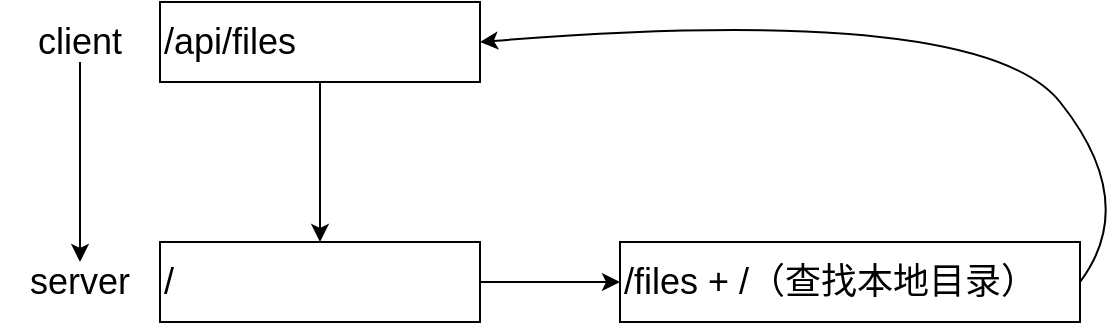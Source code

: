 <mxfile version="10.6.5" type="github"><diagram id="oOURGUlPeluFAqQ77B5c" name="Page-1"><mxGraphModel dx="1394" dy="725" grid="1" gridSize="10" guides="1" tooltips="1" connect="1" arrows="1" fold="1" page="1" pageScale="1" pageWidth="827" pageHeight="1169" math="0" shadow="0"><root><mxCell id="0"/><mxCell id="1" parent="0"/><mxCell id="LgOTsJmbQsAxZY81odvX-3" value="" style="edgeStyle=orthogonalEdgeStyle;rounded=0;orthogonalLoop=1;jettySize=auto;html=1;fontSize=18;" edge="1" parent="1" source="LgOTsJmbQsAxZY81odvX-1" target="LgOTsJmbQsAxZY81odvX-2"><mxGeometry relative="1" as="geometry"/></mxCell><mxCell id="LgOTsJmbQsAxZY81odvX-1" value="&lt;span style=&quot;font-size: 18px;&quot;&gt;/api/files&lt;/span&gt;" style="text;html=1;align=left;verticalAlign=middle;whiteSpace=wrap;rounded=0;fontSize=18;strokeColor=#000000;" vertex="1" parent="1"><mxGeometry x="160" y="170" width="160" height="40" as="geometry"/></mxCell><mxCell id="LgOTsJmbQsAxZY81odvX-8" value="" style="edgeStyle=orthogonalEdgeStyle;rounded=0;orthogonalLoop=1;jettySize=auto;html=1;fontSize=18;" edge="1" parent="1" source="LgOTsJmbQsAxZY81odvX-2" target="LgOTsJmbQsAxZY81odvX-7"><mxGeometry relative="1" as="geometry"/></mxCell><mxCell id="LgOTsJmbQsAxZY81odvX-2" value="&lt;span style=&quot;font-size: 18px&quot;&gt;/&lt;/span&gt;" style="text;html=1;align=left;verticalAlign=middle;whiteSpace=wrap;rounded=0;fontSize=18;strokeColor=#000000;" vertex="1" parent="1"><mxGeometry x="160" y="290" width="160" height="40" as="geometry"/></mxCell><mxCell id="LgOTsJmbQsAxZY81odvX-7" value="&lt;span style=&quot;font-size: 18px&quot;&gt;/files + /（查找本地目录）&lt;/span&gt;" style="text;html=1;align=left;verticalAlign=middle;whiteSpace=wrap;rounded=0;fontSize=18;strokeColor=#000000;" vertex="1" parent="1"><mxGeometry x="390" y="290" width="230" height="40" as="geometry"/></mxCell><mxCell id="LgOTsJmbQsAxZY81odvX-6" value="" style="edgeStyle=orthogonalEdgeStyle;rounded=0;orthogonalLoop=1;jettySize=auto;html=1;fontSize=18;" edge="1" parent="1" source="LgOTsJmbQsAxZY81odvX-4" target="LgOTsJmbQsAxZY81odvX-5"><mxGeometry relative="1" as="geometry"/></mxCell><mxCell id="LgOTsJmbQsAxZY81odvX-4" value="client" style="text;html=1;strokeColor=none;fillColor=none;align=center;verticalAlign=middle;whiteSpace=wrap;rounded=0;fontSize=18;" vertex="1" parent="1"><mxGeometry x="80" y="180" width="80" height="20" as="geometry"/></mxCell><mxCell id="LgOTsJmbQsAxZY81odvX-5" value="server" style="text;html=1;strokeColor=none;fillColor=none;align=center;verticalAlign=middle;whiteSpace=wrap;rounded=0;fontSize=18;" vertex="1" parent="1"><mxGeometry x="80" y="300" width="80" height="20" as="geometry"/></mxCell><mxCell id="LgOTsJmbQsAxZY81odvX-10" value="" style="curved=1;endArrow=classic;html=1;fontSize=18;entryX=1;entryY=0.5;entryDx=0;entryDy=0;exitX=1;exitY=0.5;exitDx=0;exitDy=0;" edge="1" parent="1" source="LgOTsJmbQsAxZY81odvX-7" target="LgOTsJmbQsAxZY81odvX-1"><mxGeometry width="50" height="50" relative="1" as="geometry"><mxPoint x="620" y="330" as="sourcePoint"/><mxPoint x="670" y="280" as="targetPoint"/><Array as="points"><mxPoint x="650" y="270"/><mxPoint x="570" y="170"/></Array></mxGeometry></mxCell></root></mxGraphModel></diagram></mxfile>